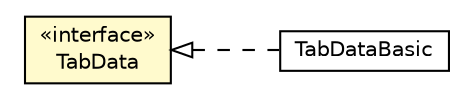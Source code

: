 #!/usr/local/bin/dot
#
# Class diagram 
# Generated by UMLGraph version R5_6-24-gf6e263 (http://www.umlgraph.org/)
#

digraph G {
	edge [fontname="Helvetica",fontsize=10,labelfontname="Helvetica",labelfontsize=10];
	node [fontname="Helvetica",fontsize=10,shape=plaintext];
	nodesep=0.25;
	ranksep=0.5;
	rankdir=LR;
	// com.gwtplatform.mvp.client.TabData
	c376135 [label=<<table title="com.gwtplatform.mvp.client.TabData" border="0" cellborder="1" cellspacing="0" cellpadding="2" port="p" bgcolor="lemonChiffon" href="./TabData.html">
		<tr><td><table border="0" cellspacing="0" cellpadding="1">
<tr><td align="center" balign="center"> &#171;interface&#187; </td></tr>
<tr><td align="center" balign="center"> TabData </td></tr>
		</table></td></tr>
		</table>>, URL="./TabData.html", fontname="Helvetica", fontcolor="black", fontsize=10.0];
	// com.gwtplatform.mvp.client.TabDataBasic
	c376142 [label=<<table title="com.gwtplatform.mvp.client.TabDataBasic" border="0" cellborder="1" cellspacing="0" cellpadding="2" port="p" href="./TabDataBasic.html">
		<tr><td><table border="0" cellspacing="0" cellpadding="1">
<tr><td align="center" balign="center"> TabDataBasic </td></tr>
		</table></td></tr>
		</table>>, URL="./TabDataBasic.html", fontname="Helvetica", fontcolor="black", fontsize=10.0];
	//com.gwtplatform.mvp.client.TabDataBasic implements com.gwtplatform.mvp.client.TabData
	c376135:p -> c376142:p [dir=back,arrowtail=empty,style=dashed];
}

